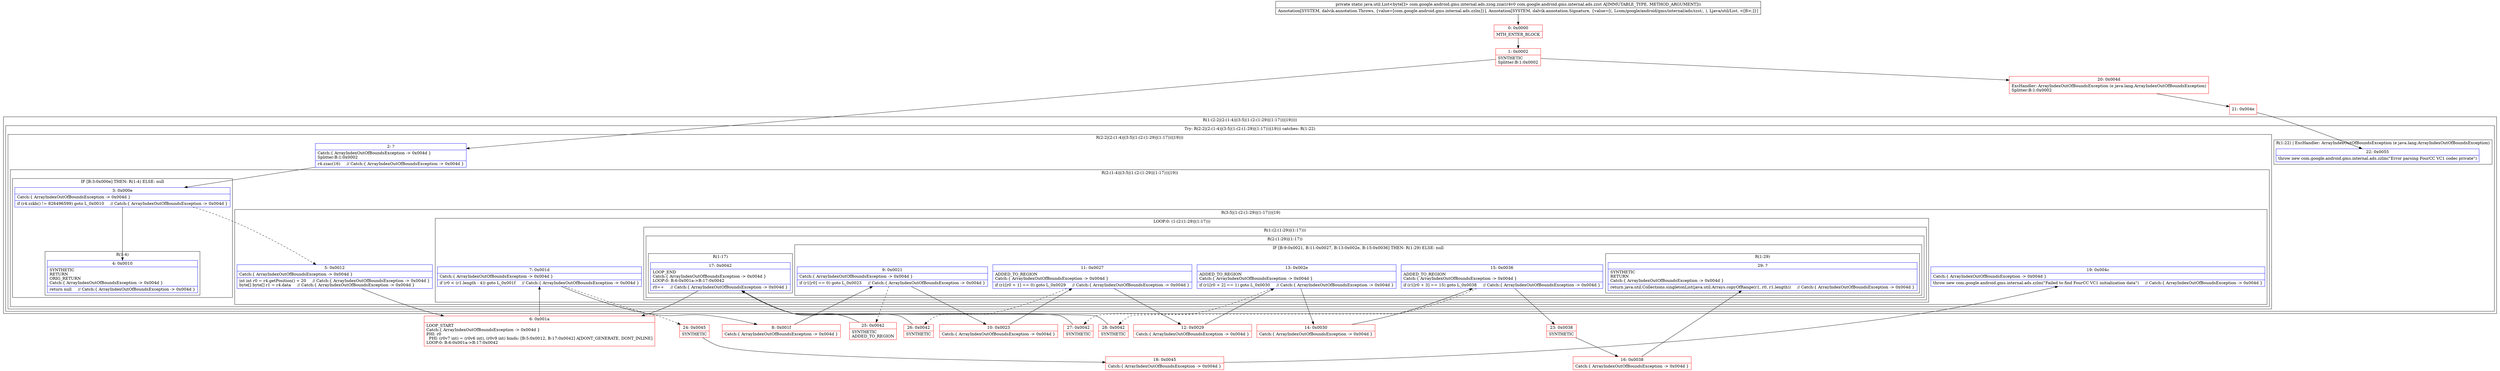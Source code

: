 digraph "CFG forcom.google.android.gms.internal.ads.zzog.zza(Lcom\/google\/android\/gms\/internal\/ads\/zzst;)Ljava\/util\/List;" {
subgraph cluster_Region_211791043 {
label = "R(1:(2:2|(2:(1:4)|(3:5|(1:(2:(1:29)|(1:17)))|19))))";
node [shape=record,color=blue];
subgraph cluster_TryCatchRegion_1370137343 {
label = "Try: R(2:2|(2:(1:4)|(3:5|(1:(2:(1:29)|(1:17)))|19))) catches: R(1:22)";
node [shape=record,color=blue];
subgraph cluster_Region_667884749 {
label = "R(2:2|(2:(1:4)|(3:5|(1:(2:(1:29)|(1:17)))|19)))";
node [shape=record,color=blue];
Node_2 [shape=record,label="{2\:\ ?|Catch:\{ ArrayIndexOutOfBoundsException \-\> 0x004d \}\lSplitter:B:1:0x0002\l|r4.zzac(16)     \/\/ Catch:\{ ArrayIndexOutOfBoundsException \-\> 0x004d \}\l}"];
subgraph cluster_Region_842334519 {
label = "R(2:(1:4)|(3:5|(1:(2:(1:29)|(1:17)))|19))";
node [shape=record,color=blue];
subgraph cluster_IfRegion_1128090118 {
label = "IF [B:3:0x000e] THEN: R(1:4) ELSE: null";
node [shape=record,color=blue];
Node_3 [shape=record,label="{3\:\ 0x000e|Catch:\{ ArrayIndexOutOfBoundsException \-\> 0x004d \}\l|if (r4.zzkb() != 826496599) goto L_0x0010     \/\/ Catch:\{ ArrayIndexOutOfBoundsException \-\> 0x004d \}\l}"];
subgraph cluster_Region_1199879620 {
label = "R(1:4)";
node [shape=record,color=blue];
Node_4 [shape=record,label="{4\:\ 0x0010|SYNTHETIC\lRETURN\lORIG_RETURN\lCatch:\{ ArrayIndexOutOfBoundsException \-\> 0x004d \}\l|return null     \/\/ Catch:\{ ArrayIndexOutOfBoundsException \-\> 0x004d \}\l}"];
}
}
subgraph cluster_Region_2119424183 {
label = "R(3:5|(1:(2:(1:29)|(1:17)))|19)";
node [shape=record,color=blue];
Node_5 [shape=record,label="{5\:\ 0x0012|Catch:\{ ArrayIndexOutOfBoundsException \-\> 0x004d \}\l|int int r0 = r4.getPosition() + 20     \/\/ Catch:\{ ArrayIndexOutOfBoundsException \-\> 0x004d \}\lbyte[] byte[] r1 = r4.data     \/\/ Catch:\{ ArrayIndexOutOfBoundsException \-\> 0x004d \}\l}"];
subgraph cluster_LoopRegion_601818917 {
label = "LOOP:0: (1:(2:(1:29)|(1:17)))";
node [shape=record,color=blue];
Node_7 [shape=record,label="{7\:\ 0x001d|Catch:\{ ArrayIndexOutOfBoundsException \-\> 0x004d \}\l|if (r0 \< (r1.length \- 4)) goto L_0x001f     \/\/ Catch:\{ ArrayIndexOutOfBoundsException \-\> 0x004d \}\l}"];
subgraph cluster_Region_410185869 {
label = "R(1:(2:(1:29)|(1:17)))";
node [shape=record,color=blue];
subgraph cluster_Region_47478285 {
label = "R(2:(1:29)|(1:17))";
node [shape=record,color=blue];
subgraph cluster_IfRegion_448839746 {
label = "IF [B:9:0x0021, B:11:0x0027, B:13:0x002e, B:15:0x0036] THEN: R(1:29) ELSE: null";
node [shape=record,color=blue];
Node_9 [shape=record,label="{9\:\ 0x0021|Catch:\{ ArrayIndexOutOfBoundsException \-\> 0x004d \}\l|if (r1[r0] == 0) goto L_0x0023     \/\/ Catch:\{ ArrayIndexOutOfBoundsException \-\> 0x004d \}\l}"];
Node_11 [shape=record,label="{11\:\ 0x0027|ADDED_TO_REGION\lCatch:\{ ArrayIndexOutOfBoundsException \-\> 0x004d \}\l|if (r1[r0 + 1] == 0) goto L_0x0029     \/\/ Catch:\{ ArrayIndexOutOfBoundsException \-\> 0x004d \}\l}"];
Node_13 [shape=record,label="{13\:\ 0x002e|ADDED_TO_REGION\lCatch:\{ ArrayIndexOutOfBoundsException \-\> 0x004d \}\l|if (r1[r0 + 2] == 1) goto L_0x0030     \/\/ Catch:\{ ArrayIndexOutOfBoundsException \-\> 0x004d \}\l}"];
Node_15 [shape=record,label="{15\:\ 0x0036|ADDED_TO_REGION\lCatch:\{ ArrayIndexOutOfBoundsException \-\> 0x004d \}\l|if (r1[r0 + 3] == 15) goto L_0x0038     \/\/ Catch:\{ ArrayIndexOutOfBoundsException \-\> 0x004d \}\l}"];
subgraph cluster_Region_2050368973 {
label = "R(1:29)";
node [shape=record,color=blue];
Node_29 [shape=record,label="{29\:\ ?|SYNTHETIC\lRETURN\lCatch:\{ ArrayIndexOutOfBoundsException \-\> 0x004d \}\l|return java.util.Collections.singletonList(java.util.Arrays.copyOfRange(r1, r0, r1.length))     \/\/ Catch:\{ ArrayIndexOutOfBoundsException \-\> 0x004d \}\l}"];
}
}
subgraph cluster_Region_2084382806 {
label = "R(1:17)";
node [shape=record,color=blue];
Node_17 [shape=record,label="{17\:\ 0x0042|LOOP_END\lCatch:\{ ArrayIndexOutOfBoundsException \-\> 0x004d \}\lLOOP:0: B:6:0x001a\-\>B:17:0x0042\l|r0++     \/\/ Catch:\{ ArrayIndexOutOfBoundsException \-\> 0x004d \}\l}"];
}
}
}
}
Node_19 [shape=record,label="{19\:\ 0x004c|Catch:\{ ArrayIndexOutOfBoundsException \-\> 0x004d \}\l|throw new com.google.android.gms.internal.ads.zzlm(\"Failed to find FourCC VC1 initialization data\")     \/\/ Catch:\{ ArrayIndexOutOfBoundsException \-\> 0x004d \}\l}"];
}
}
}
subgraph cluster_Region_730886443 {
label = "R(1:22) | ExcHandler: ArrayIndexOutOfBoundsException (e java.lang.ArrayIndexOutOfBoundsException)\l";
node [shape=record,color=blue];
Node_22 [shape=record,label="{22\:\ 0x0055|throw new com.google.android.gms.internal.ads.zzlm(\"Error parsing FourCC VC1 codec private\")\l}"];
}
}
}
subgraph cluster_Region_730886443 {
label = "R(1:22) | ExcHandler: ArrayIndexOutOfBoundsException (e java.lang.ArrayIndexOutOfBoundsException)\l";
node [shape=record,color=blue];
Node_22 [shape=record,label="{22\:\ 0x0055|throw new com.google.android.gms.internal.ads.zzlm(\"Error parsing FourCC VC1 codec private\")\l}"];
}
Node_0 [shape=record,color=red,label="{0\:\ 0x0000|MTH_ENTER_BLOCK\l}"];
Node_1 [shape=record,color=red,label="{1\:\ 0x0002|SYNTHETIC\lSplitter:B:1:0x0002\l}"];
Node_6 [shape=record,color=red,label="{6\:\ 0x001a|LOOP_START\lCatch:\{ ArrayIndexOutOfBoundsException \-\> 0x004d \}\lPHI: r0 \l  PHI: (r0v7 int) = (r0v6 int), (r0v9 int) binds: [B:5:0x0012, B:17:0x0042] A[DONT_GENERATE, DONT_INLINE]\lLOOP:0: B:6:0x001a\-\>B:17:0x0042\l}"];
Node_8 [shape=record,color=red,label="{8\:\ 0x001f|Catch:\{ ArrayIndexOutOfBoundsException \-\> 0x004d \}\l}"];
Node_10 [shape=record,color=red,label="{10\:\ 0x0023|Catch:\{ ArrayIndexOutOfBoundsException \-\> 0x004d \}\l}"];
Node_12 [shape=record,color=red,label="{12\:\ 0x0029|Catch:\{ ArrayIndexOutOfBoundsException \-\> 0x004d \}\l}"];
Node_14 [shape=record,color=red,label="{14\:\ 0x0030|Catch:\{ ArrayIndexOutOfBoundsException \-\> 0x004d \}\l}"];
Node_16 [shape=record,color=red,label="{16\:\ 0x0038|Catch:\{ ArrayIndexOutOfBoundsException \-\> 0x004d \}\l}"];
Node_18 [shape=record,color=red,label="{18\:\ 0x0045|Catch:\{ ArrayIndexOutOfBoundsException \-\> 0x004d \}\l}"];
Node_20 [shape=record,color=red,label="{20\:\ 0x004d|ExcHandler: ArrayIndexOutOfBoundsException (e java.lang.ArrayIndexOutOfBoundsException)\lSplitter:B:1:0x0002\l}"];
Node_21 [shape=record,color=red,label="{21\:\ 0x004e}"];
Node_23 [shape=record,color=red,label="{23\:\ 0x0038|SYNTHETIC\l}"];
Node_24 [shape=record,color=red,label="{24\:\ 0x0045|SYNTHETIC\l}"];
Node_25 [shape=record,color=red,label="{25\:\ 0x0042|SYNTHETIC\lADDED_TO_REGION\l}"];
Node_26 [shape=record,color=red,label="{26\:\ 0x0042|SYNTHETIC\l}"];
Node_27 [shape=record,color=red,label="{27\:\ 0x0042|SYNTHETIC\l}"];
Node_28 [shape=record,color=red,label="{28\:\ 0x0042|SYNTHETIC\l}"];
MethodNode[shape=record,label="{private static java.util.List\<byte[]\> com.google.android.gms.internal.ads.zzog.zza((r4v0 com.google.android.gms.internal.ads.zzst A[IMMUTABLE_TYPE, METHOD_ARGUMENT]))  | Annotation[SYSTEM, dalvik.annotation.Throws, \{value=[com.google.android.gms.internal.ads.zzlm]\}], Annotation[SYSTEM, dalvik.annotation.Signature, \{value=[(, Lcom\/google\/android\/gms\/internal\/ads\/zzst;, ), Ljava\/util\/List, \<[B\>;]\}]\l}"];
MethodNode -> Node_0;
Node_2 -> Node_3;
Node_3 -> Node_4;
Node_3 -> Node_5[style=dashed];
Node_5 -> Node_6;
Node_7 -> Node_8;
Node_7 -> Node_24[style=dashed];
Node_9 -> Node_10;
Node_9 -> Node_25[style=dashed];
Node_11 -> Node_12;
Node_11 -> Node_26[style=dashed];
Node_13 -> Node_14;
Node_13 -> Node_27[style=dashed];
Node_15 -> Node_23;
Node_15 -> Node_28[style=dashed];
Node_17 -> Node_6;
Node_0 -> Node_1;
Node_1 -> Node_2;
Node_1 -> Node_20;
Node_6 -> Node_7;
Node_8 -> Node_9;
Node_10 -> Node_11;
Node_12 -> Node_13;
Node_14 -> Node_15;
Node_16 -> Node_29;
Node_18 -> Node_19;
Node_20 -> Node_21;
Node_21 -> Node_22;
Node_23 -> Node_16;
Node_24 -> Node_18;
Node_25 -> Node_17;
Node_26 -> Node_17;
Node_27 -> Node_17;
Node_28 -> Node_17;
}

